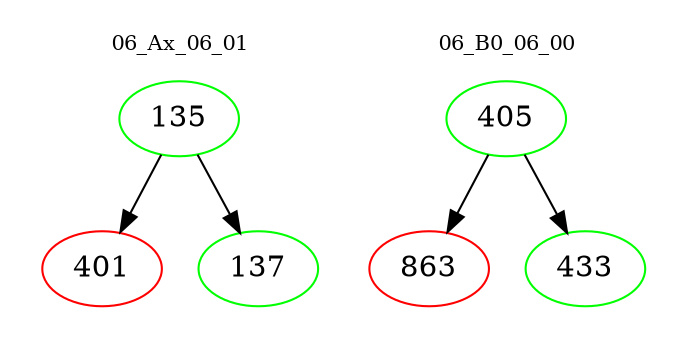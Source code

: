 digraph{
subgraph cluster_0 {
color = white
label = "06_Ax_06_01";
fontsize=10;
T0_135 [label="135", color="green"]
T0_135 -> T0_401 [color="black"]
T0_401 [label="401", color="red"]
T0_135 -> T0_137 [color="black"]
T0_137 [label="137", color="green"]
}
subgraph cluster_1 {
color = white
label = "06_B0_06_00";
fontsize=10;
T1_405 [label="405", color="green"]
T1_405 -> T1_863 [color="black"]
T1_863 [label="863", color="red"]
T1_405 -> T1_433 [color="black"]
T1_433 [label="433", color="green"]
}
}
